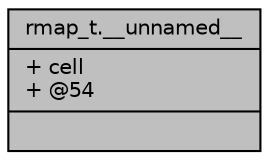 digraph "rmap_t.__unnamed__"
{
 // INTERACTIVE_SVG=YES
  bgcolor="transparent";
  edge [fontname="Helvetica",fontsize="10",labelfontname="Helvetica",labelfontsize="10"];
  node [fontname="Helvetica",fontsize="10",shape=record];
  Node184 [label="{rmap_t.__unnamed__\n|+ cell\l+ @54\l|}",height=0.2,width=0.4,color="black", fillcolor="grey75", style="filled", fontcolor="black"];
}
